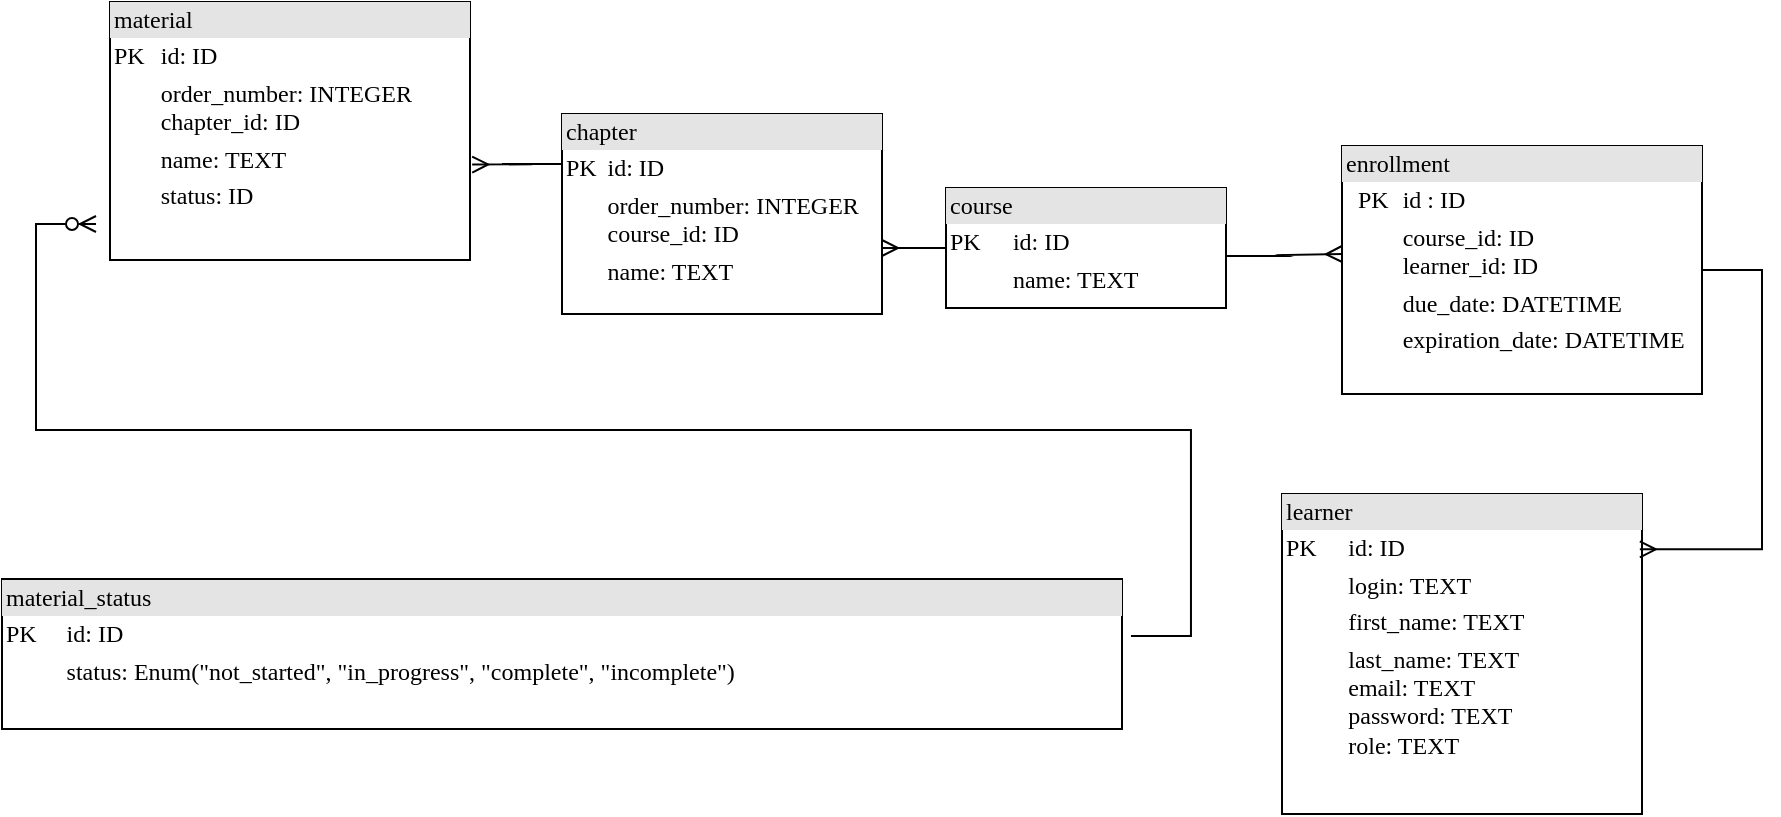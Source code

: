<mxfile version="20.8.18" type="github">
  <diagram name="Page-1" id="2ca16b54-16f6-2749-3443-fa8db7711227">
    <mxGraphModel dx="2354" dy="676" grid="1" gridSize="10" guides="1" tooltips="1" connect="1" arrows="1" fold="1" page="1" pageScale="1" pageWidth="1100" pageHeight="850" background="none" math="0" shadow="0">
      <root>
        <mxCell id="0" />
        <mxCell id="1" parent="0" />
        <mxCell id="2ed32ef02a7f4228-2" value="&lt;div style=&quot;box-sizing: border-box ; width: 100% ; background: #e4e4e4 ; padding: 2px&quot;&gt;learner&lt;/div&gt;&lt;table style=&quot;width: 100% ; font-size: 1em&quot; cellpadding=&quot;2&quot; cellspacing=&quot;0&quot;&gt;&lt;tbody&gt;&lt;tr&gt;&lt;td&gt;PK&lt;/td&gt;&lt;td&gt;id: ID&lt;/td&gt;&lt;/tr&gt;&lt;tr&gt;&lt;td&gt;&lt;br&gt;&lt;/td&gt;&lt;td&gt;login: TEXT&lt;/td&gt;&lt;/tr&gt;&lt;tr&gt;&lt;td&gt;&lt;br&gt;&lt;/td&gt;&lt;td&gt;first_name: TEXT&lt;/td&gt;&lt;/tr&gt;&lt;tr&gt;&lt;td&gt;&lt;span style=&quot;white-space: pre;&quot;&gt; &lt;/span&gt;&lt;/td&gt;&lt;td&gt;last_name: TEXT&amp;nbsp;&lt;br&gt;email: TEXT&lt;br&gt;password: TEXT&lt;br&gt;role: TEXT&lt;/td&gt;&lt;/tr&gt;&lt;/tbody&gt;&lt;/table&gt;" style="verticalAlign=top;align=left;overflow=fill;html=1;rounded=0;shadow=0;comic=0;labelBackgroundColor=none;strokeWidth=1;fontFamily=Verdana;fontSize=12" parent="1" vertex="1">
          <mxGeometry x="620" y="510" width="180" height="160" as="geometry" />
        </mxCell>
        <mxCell id="2ed32ef02a7f4228-8" value="&lt;div style=&quot;box-sizing: border-box ; width: 100% ; background: #e4e4e4 ; padding: 2px&quot;&gt;course&lt;/div&gt;&lt;table style=&quot;width: 100% ; font-size: 1em&quot; cellpadding=&quot;2&quot; cellspacing=&quot;0&quot;&gt;&lt;tbody&gt;&lt;tr&gt;&lt;td&gt;PK&lt;/td&gt;&lt;td&gt;id: ID&lt;/td&gt;&lt;/tr&gt;&lt;tr&gt;&lt;td&gt;&lt;br&gt;&lt;/td&gt;&lt;td&gt;name: TEXT&lt;/td&gt;&lt;/tr&gt;&lt;/tbody&gt;&lt;/table&gt;" style="verticalAlign=top;align=left;overflow=fill;html=1;rounded=0;shadow=0;comic=0;labelBackgroundColor=none;strokeWidth=1;fontFamily=Verdana;fontSize=12" parent="1" vertex="1">
          <mxGeometry x="452" y="357" width="140" height="60" as="geometry" />
        </mxCell>
        <mxCell id="a7i7JWbyFxiYWxaJkQpz-1" value="&lt;div style=&quot;box-sizing: border-box ; width: 100% ; background: #e4e4e4 ; padding: 2px&quot;&gt;enrollment&lt;/div&gt;&lt;table style=&quot;width: 100% ; font-size: 1em&quot; cellpadding=&quot;2&quot; cellspacing=&quot;0&quot;&gt;&lt;tbody&gt;&lt;tr&gt;&lt;td&gt;&amp;nbsp; PK&amp;nbsp;&lt;/td&gt;&lt;td&gt;id : ID&lt;/td&gt;&lt;/tr&gt;&lt;tr&gt;&lt;td&gt;&lt;br&gt;&lt;/td&gt;&lt;td&gt;course_id: ID&lt;br&gt;learner_id: ID&lt;/td&gt;&lt;/tr&gt;&lt;tr&gt;&lt;td&gt;&lt;/td&gt;&lt;td&gt;due_date: DATETIME&lt;/td&gt;&lt;/tr&gt;&lt;tr&gt;&lt;td&gt;&lt;br&gt;&lt;/td&gt;&lt;td&gt;expiration_date: DATETIME&lt;/td&gt;&lt;/tr&gt;&lt;tr&gt;&lt;td&gt;&lt;/td&gt;&lt;td&gt;&lt;br&gt;&lt;table style=&quot;border-color: var(--border-color); font-size: 1em; width: 230px;&quot; cellpadding=&quot;2&quot; cellspacing=&quot;0&quot;&gt;&lt;tbody style=&quot;border-color: var(--border-color);&quot;&gt;&lt;tr style=&quot;border-color: var(--border-color);&quot;&gt;&lt;td style=&quot;border-color: var(--border-color);&quot;&gt;&lt;br&gt;&lt;br&gt;&lt;br&gt;&lt;/td&gt;&lt;/tr&gt;&lt;/tbody&gt;&lt;/table&gt;&lt;/td&gt;&lt;/tr&gt;&lt;/tbody&gt;&lt;/table&gt;" style="verticalAlign=top;align=left;overflow=fill;html=1;rounded=0;shadow=0;comic=0;labelBackgroundColor=none;strokeWidth=1;fontFamily=Verdana;fontSize=12" parent="1" vertex="1">
          <mxGeometry x="650" y="336" width="180" height="124" as="geometry" />
        </mxCell>
        <mxCell id="a7i7JWbyFxiYWxaJkQpz-5" value="&lt;div style=&quot;box-sizing: border-box ; width: 100% ; background: #e4e4e4 ; padding: 2px&quot;&gt;material_status&lt;/div&gt;&lt;table style=&quot;width: 100% ; font-size: 1em&quot; cellpadding=&quot;2&quot; cellspacing=&quot;0&quot;&gt;&lt;tbody&gt;&lt;tr&gt;&lt;td&gt;PK&lt;/td&gt;&lt;td&gt;id: ID&lt;/td&gt;&lt;/tr&gt;&lt;tr&gt;&lt;td&gt;&lt;br&gt;&lt;/td&gt;&lt;td&gt;status: Enum(&quot;not_started&quot;, &quot;in_progress&quot;, &quot;complete&quot;, &quot;incomplete&quot;&lt;span id=&quot;docs-internal-guid-ffbdae67-7fff-deb3-688a-3662eda0dec4&quot;&gt;&lt;/span&gt;)&lt;br&gt;&lt;/td&gt;&lt;/tr&gt;&lt;tr&gt;&lt;td&gt;&lt;br&gt;&lt;/td&gt;&lt;td&gt;&lt;br&gt;&lt;/td&gt;&lt;/tr&gt;&lt;tr&gt;&lt;td&gt;&lt;/td&gt;&lt;td&gt;&lt;br&gt;&lt;/td&gt;&lt;/tr&gt;&lt;/tbody&gt;&lt;/table&gt;" style="verticalAlign=top;align=left;overflow=fill;html=1;rounded=0;shadow=0;comic=0;labelBackgroundColor=none;strokeWidth=1;fontFamily=Verdana;fontSize=12" parent="1" vertex="1">
          <mxGeometry x="-20" y="552.5" width="560" height="75" as="geometry" />
        </mxCell>
        <mxCell id="a7i7JWbyFxiYWxaJkQpz-7" value="&lt;div style=&quot;box-sizing: border-box ; width: 100% ; background: #e4e4e4 ; padding: 2px&quot;&gt;chapter&lt;/div&gt;&lt;table style=&quot;width: 100% ; font-size: 1em&quot; cellpadding=&quot;2&quot; cellspacing=&quot;0&quot;&gt;&lt;tbody&gt;&lt;tr&gt;&lt;td&gt;PK&lt;/td&gt;&lt;td&gt;id: ID&lt;/td&gt;&lt;/tr&gt;&lt;tr&gt;&lt;td&gt;&lt;br&gt;&lt;br&gt;&lt;/td&gt;&lt;td&gt;order_number: INTEGER&lt;br&gt;course_id: ID&lt;/td&gt;&lt;/tr&gt;&lt;tr&gt;&lt;td&gt;&amp;nbsp; &amp;nbsp; &amp;nbsp;&lt;/td&gt;&lt;td&gt;name: TEXT&lt;/td&gt;&lt;/tr&gt;&lt;tr&gt;&lt;td&gt;&lt;br&gt;&lt;/td&gt;&lt;td&gt;&lt;br&gt;&lt;/td&gt;&lt;/tr&gt;&lt;/tbody&gt;&lt;/table&gt;" style="verticalAlign=top;align=left;overflow=fill;html=1;rounded=0;shadow=0;comic=0;labelBackgroundColor=none;strokeWidth=1;fontFamily=Verdana;fontSize=12" parent="1" vertex="1">
          <mxGeometry x="260" y="320" width="160" height="100" as="geometry" />
        </mxCell>
        <mxCell id="a7i7JWbyFxiYWxaJkQpz-10" value="&lt;div style=&quot;box-sizing: border-box ; width: 100% ; background: #e4e4e4 ; padding: 2px&quot;&gt;material&lt;/div&gt;&lt;table style=&quot;width: 100% ; font-size: 1em&quot; cellpadding=&quot;2&quot; cellspacing=&quot;0&quot;&gt;&lt;tbody&gt;&lt;tr&gt;&lt;td&gt;PK&lt;/td&gt;&lt;td&gt;id: ID&lt;br&gt;&lt;/td&gt;&lt;/tr&gt;&lt;tr&gt;&lt;td&gt;&lt;br&gt;&lt;/td&gt;&lt;td&gt;order_number: INTEGER&lt;br&gt;chapter_id: ID&lt;/td&gt;&lt;/tr&gt;&lt;tr&gt;&lt;td&gt;&amp;nbsp; &amp;nbsp; &amp;nbsp;&lt;/td&gt;&lt;td&gt;name: TEXT&lt;/td&gt;&lt;/tr&gt;&lt;tr&gt;&lt;td&gt;&amp;nbsp; &amp;nbsp; &amp;nbsp;&lt;/td&gt;&lt;td&gt;status: ID&lt;/td&gt;&lt;/tr&gt;&lt;/tbody&gt;&lt;/table&gt;" style="verticalAlign=top;align=left;overflow=fill;html=1;rounded=0;shadow=0;comic=0;labelBackgroundColor=none;strokeWidth=1;fontFamily=Verdana;fontSize=12" parent="1" vertex="1">
          <mxGeometry x="34" y="264" width="180" height="129" as="geometry" />
        </mxCell>
        <mxCell id="a7i7JWbyFxiYWxaJkQpz-14" value="" style="edgeStyle=entityRelationEdgeStyle;fontSize=12;html=1;endArrow=ERmany;rounded=0;exitX=0.993;exitY=0.4;exitDx=0;exitDy=0;exitPerimeter=0;" parent="1" edge="1">
          <mxGeometry width="100" height="100" relative="1" as="geometry">
            <mxPoint x="592" y="391" as="sourcePoint" />
            <mxPoint x="650" y="390" as="targetPoint" />
          </mxGeometry>
        </mxCell>
        <mxCell id="a7i7JWbyFxiYWxaJkQpz-15" value="" style="edgeStyle=entityRelationEdgeStyle;fontSize=12;html=1;endArrow=ERmany;rounded=0;entryX=1;entryY=0.67;entryDx=0;entryDy=0;entryPerimeter=0;exitX=0;exitY=0.5;exitDx=0;exitDy=0;" parent="1" target="a7i7JWbyFxiYWxaJkQpz-7" edge="1" source="2ed32ef02a7f4228-8">
          <mxGeometry width="100" height="100" relative="1" as="geometry">
            <mxPoint x="450" y="413" as="sourcePoint" />
            <mxPoint x="380" y="379" as="targetPoint" />
          </mxGeometry>
        </mxCell>
        <mxCell id="a7i7JWbyFxiYWxaJkQpz-18" value="" style="edgeStyle=entityRelationEdgeStyle;fontSize=12;html=1;endArrow=ERmany;rounded=0;exitX=0;exitY=0.25;exitDx=0;exitDy=0;entryX=1.006;entryY=0.63;entryDx=0;entryDy=0;entryPerimeter=0;" parent="1" source="a7i7JWbyFxiYWxaJkQpz-7" target="a7i7JWbyFxiYWxaJkQpz-10" edge="1">
          <mxGeometry width="100" height="100" relative="1" as="geometry">
            <mxPoint x="430" y="470" as="sourcePoint" />
            <mxPoint x="260" y="490" as="targetPoint" />
          </mxGeometry>
        </mxCell>
        <mxCell id="dn-rZkM__q2-YBi1HHCw-3" value="" style="edgeStyle=entityRelationEdgeStyle;fontSize=12;html=1;endArrow=ERmany;rounded=0;entryX=0.994;entryY=0.173;entryDx=0;entryDy=0;entryPerimeter=0;" parent="1" target="2ed32ef02a7f4228-2" edge="1" source="a7i7JWbyFxiYWxaJkQpz-1">
          <mxGeometry width="100" height="100" relative="1" as="geometry">
            <mxPoint x="858" y="490" as="sourcePoint" />
            <mxPoint x="892" y="490" as="targetPoint" />
          </mxGeometry>
        </mxCell>
        <mxCell id="NvWrvK-0LB-y8-S_2sHV-5" value="" style="edgeStyle=entityRelationEdgeStyle;fontSize=12;html=1;endArrow=ERzeroToMany;endFill=1;rounded=0;exitX=1.008;exitY=0.38;exitDx=0;exitDy=0;exitPerimeter=0;" edge="1" parent="1" source="a7i7JWbyFxiYWxaJkQpz-5">
          <mxGeometry width="100" height="100" relative="1" as="geometry">
            <mxPoint x="552" y="575" as="sourcePoint" />
            <mxPoint x="27" y="375" as="targetPoint" />
          </mxGeometry>
        </mxCell>
      </root>
    </mxGraphModel>
  </diagram>
</mxfile>
